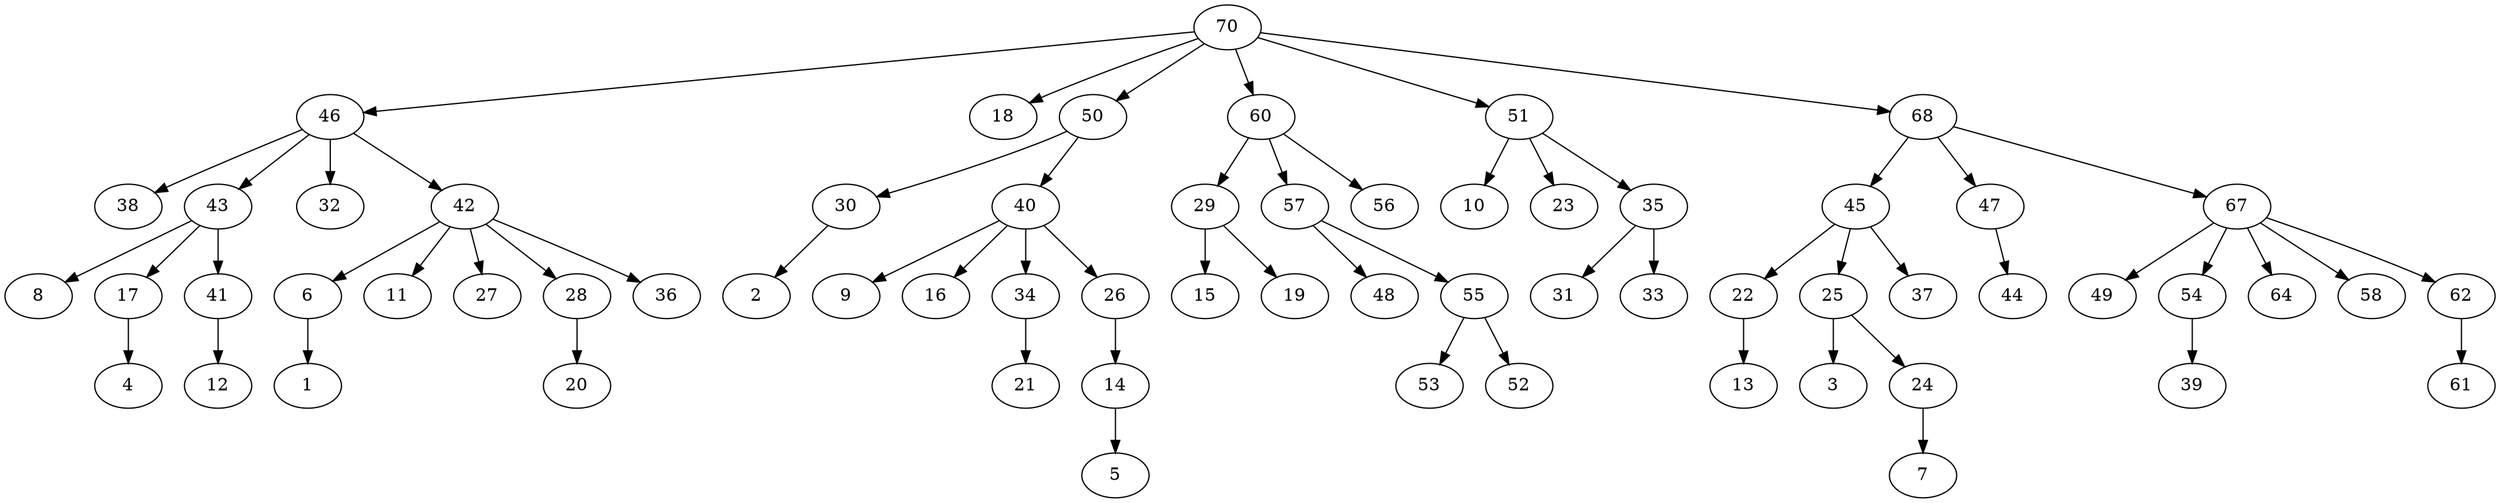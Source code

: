 digraph G {
	70 -> 46;
	70 -> 18;
	70 -> 50;
	70 -> 60;
	70 -> 51;
	70 -> 68;
	50 -> 30;
	50 -> 40;
	30 -> 2;
	40 -> 9;
	40 -> 16;
	40 -> 34;
	40 -> 26;
	34 -> 21;
	46 -> 38;
	46 -> 43;
	46 -> 32;
	46 -> 42;
	26 -> 14;
	14 -> 5;
	43 -> 8;
	43 -> 17;
	43 -> 41;
	17 -> 4;
	41 -> 12;
	51 -> 10;
	51 -> 23;
	51 -> 35;
	60 -> 29;
	60 -> 57;
	60 -> 56;
	29 -> 15;
	29 -> 19;
	68 -> 45;
	68 -> 47;
	68 -> 67;
	45 -> 22;
	45 -> 25;
	45 -> 37;
	22 -> 13;
	25 -> 3;
	25 -> 24;
	42 -> 6;
	42 -> 11;
	42 -> 27;
	42 -> 28;
	42 -> 36;
	6 -> 1;
	24 -> 7;
	28 -> 20;
	35 -> 31;
	35 -> 33;
	57 -> 48;
	57 -> 55;
	67 -> 49;
	67 -> 54;
	67 -> 64;
	67 -> 58;
	67 -> 62;
	55 -> 53;
	55 -> 52;
	47 -> 44;
	54 -> 39;
	62 -> 61;
}